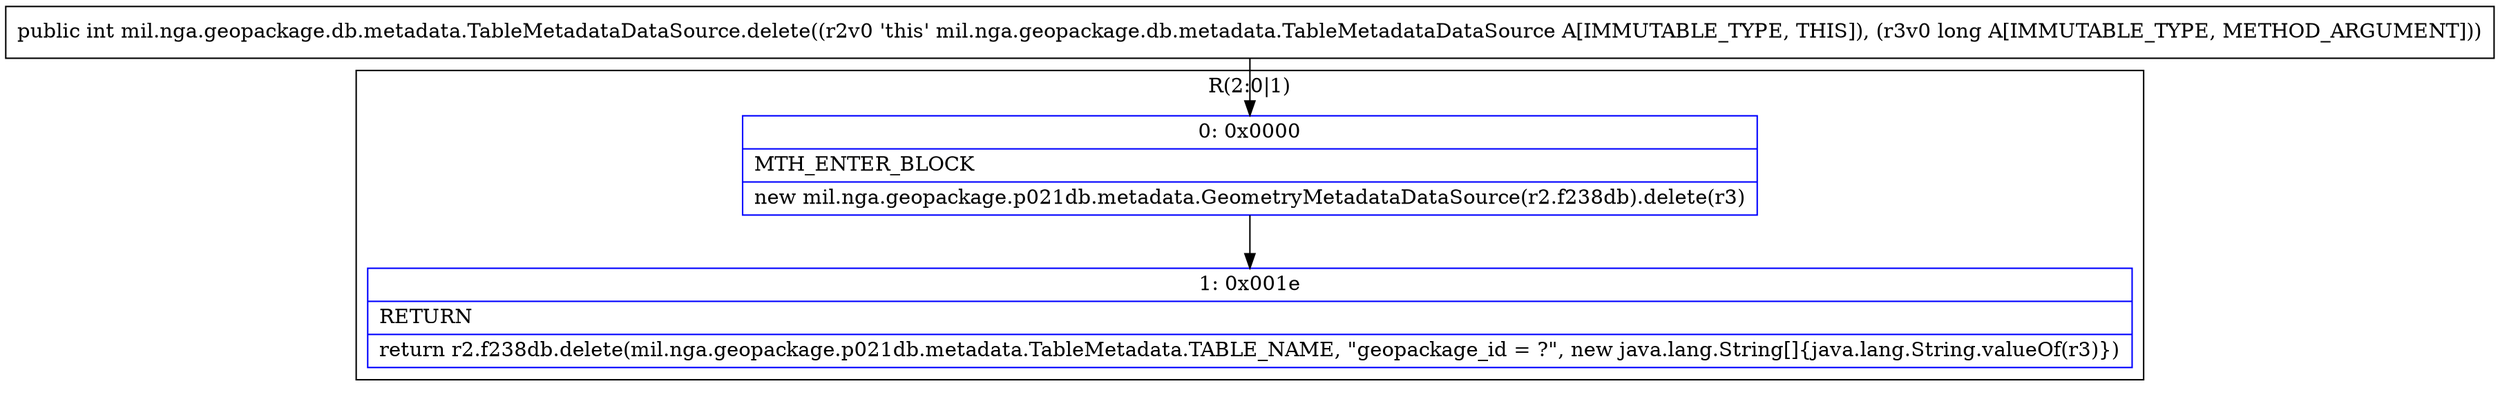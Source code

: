 digraph "CFG formil.nga.geopackage.db.metadata.TableMetadataDataSource.delete(J)I" {
subgraph cluster_Region_41836273 {
label = "R(2:0|1)";
node [shape=record,color=blue];
Node_0 [shape=record,label="{0\:\ 0x0000|MTH_ENTER_BLOCK\l|new mil.nga.geopackage.p021db.metadata.GeometryMetadataDataSource(r2.f238db).delete(r3)\l}"];
Node_1 [shape=record,label="{1\:\ 0x001e|RETURN\l|return r2.f238db.delete(mil.nga.geopackage.p021db.metadata.TableMetadata.TABLE_NAME, \"geopackage_id = ?\", new java.lang.String[]\{java.lang.String.valueOf(r3)\})\l}"];
}
MethodNode[shape=record,label="{public int mil.nga.geopackage.db.metadata.TableMetadataDataSource.delete((r2v0 'this' mil.nga.geopackage.db.metadata.TableMetadataDataSource A[IMMUTABLE_TYPE, THIS]), (r3v0 long A[IMMUTABLE_TYPE, METHOD_ARGUMENT])) }"];
MethodNode -> Node_0;
Node_0 -> Node_1;
}

